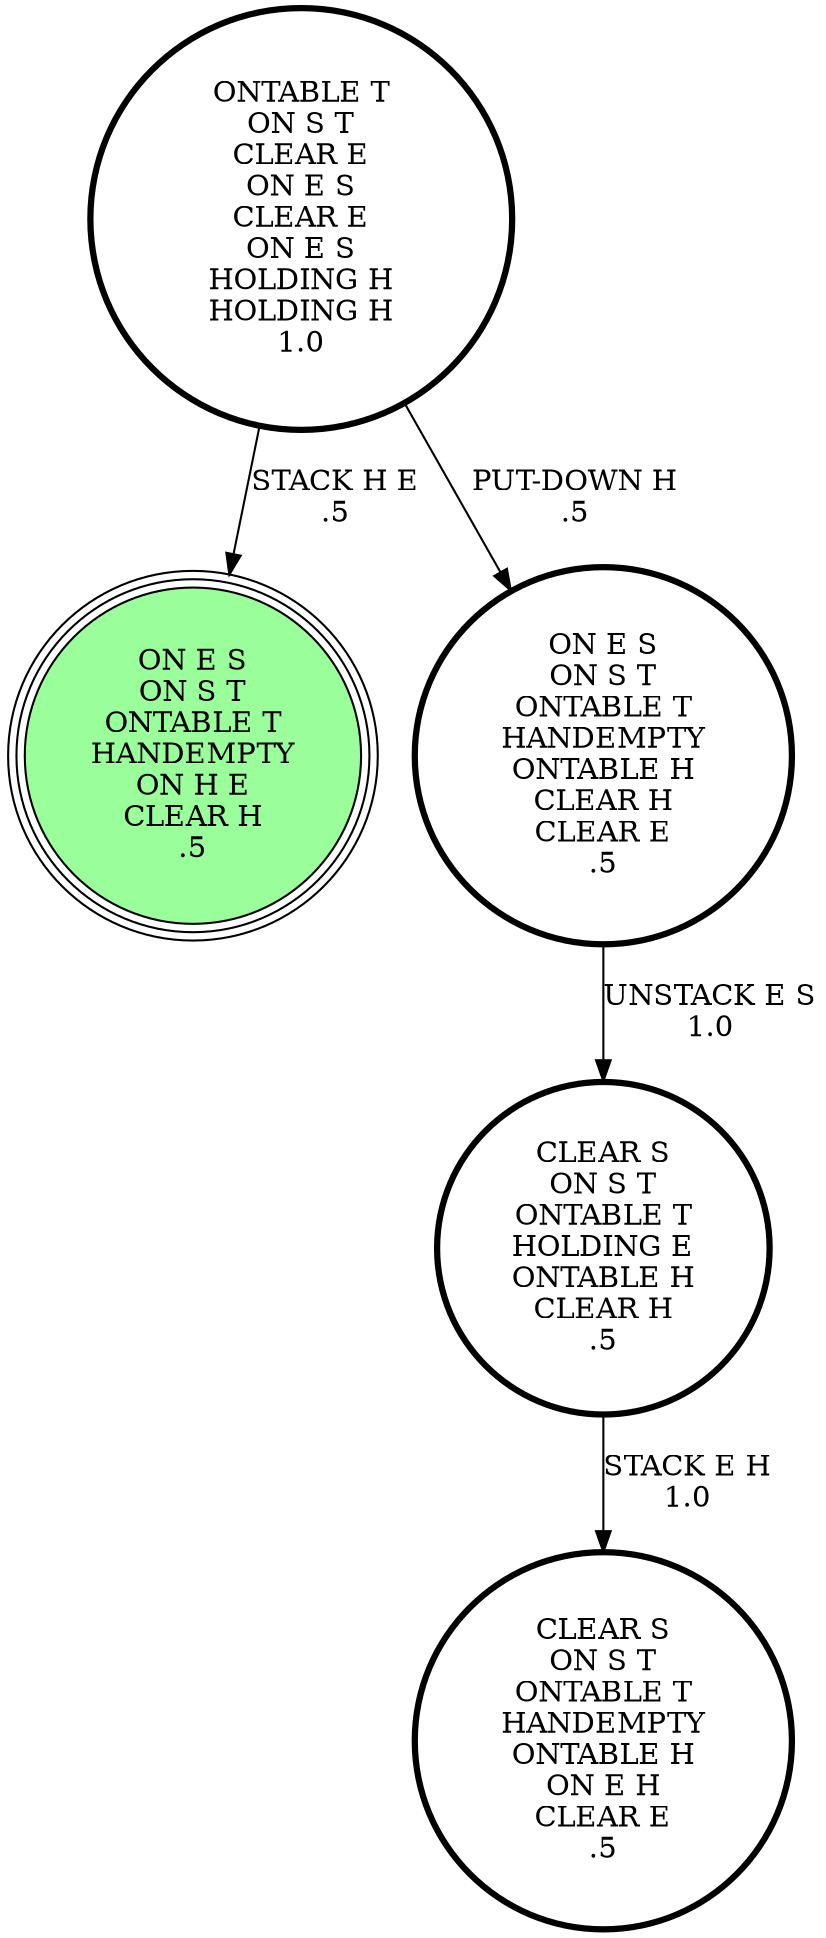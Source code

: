 digraph {
"CLEAR S\nON S T\nONTABLE T\nHOLDING E\nONTABLE H\nCLEAR H\n.5\n" -> "CLEAR S\nON S T\nONTABLE T\nHANDEMPTY\nONTABLE H\nON E H\nCLEAR E\n.5\n"[label="STACK E H\n1.0\n"];
"ONTABLE T\nON S T\nCLEAR E\nON E S\nCLEAR E\nON E S\nHOLDING H\nHOLDING H\n1.0\n" -> "ON E S\nON S T\nONTABLE T\nHANDEMPTY\nON H E\nCLEAR H\n.5\n"[label="STACK H E\n.5\n"];
"ONTABLE T\nON S T\nCLEAR E\nON E S\nCLEAR E\nON E S\nHOLDING H\nHOLDING H\n1.0\n" -> "ON E S\nON S T\nONTABLE T\nHANDEMPTY\nONTABLE H\nCLEAR H\nCLEAR E\n.5\n"[label="PUT-DOWN H\n.5\n"];
"ON E S\nON S T\nONTABLE T\nHANDEMPTY\nONTABLE H\nCLEAR H\nCLEAR E\n.5\n" -> "CLEAR S\nON S T\nONTABLE T\nHOLDING E\nONTABLE H\nCLEAR H\n.5\n"[label="UNSTACK E S\n1.0\n"];
"ON E S\nON S T\nONTABLE T\nHANDEMPTY\nON H E\nCLEAR H\n.5\n" [shape=circle, style=filled, fillcolor=palegreen1, peripheries=3];
"CLEAR S\nON S T\nONTABLE T\nHANDEMPTY\nONTABLE H\nON E H\nCLEAR E\n.5\n" [shape=circle, penwidth=3];
"ON E S\nON S T\nONTABLE T\nHANDEMPTY\nON H E\nCLEAR H\n.5\n" [shape=circle, style=filled, fillcolor=palegreen1, peripheries=3];
"CLEAR S\nON S T\nONTABLE T\nHANDEMPTY\nONTABLE H\nON E H\nCLEAR E\n.5\n" [shape=circle, penwidth=3];
"CLEAR S\nON S T\nONTABLE T\nHOLDING E\nONTABLE H\nCLEAR H\n.5\n" [shape=circle, penwidth=3];
"ON E S\nON S T\nONTABLE T\nHANDEMPTY\nONTABLE H\nCLEAR H\nCLEAR E\n.5\n" [shape=circle, penwidth=3];
"ONTABLE T\nON S T\nCLEAR E\nON E S\nCLEAR E\nON E S\nHOLDING H\nHOLDING H\n1.0\n" [shape=circle, penwidth=3];
}
